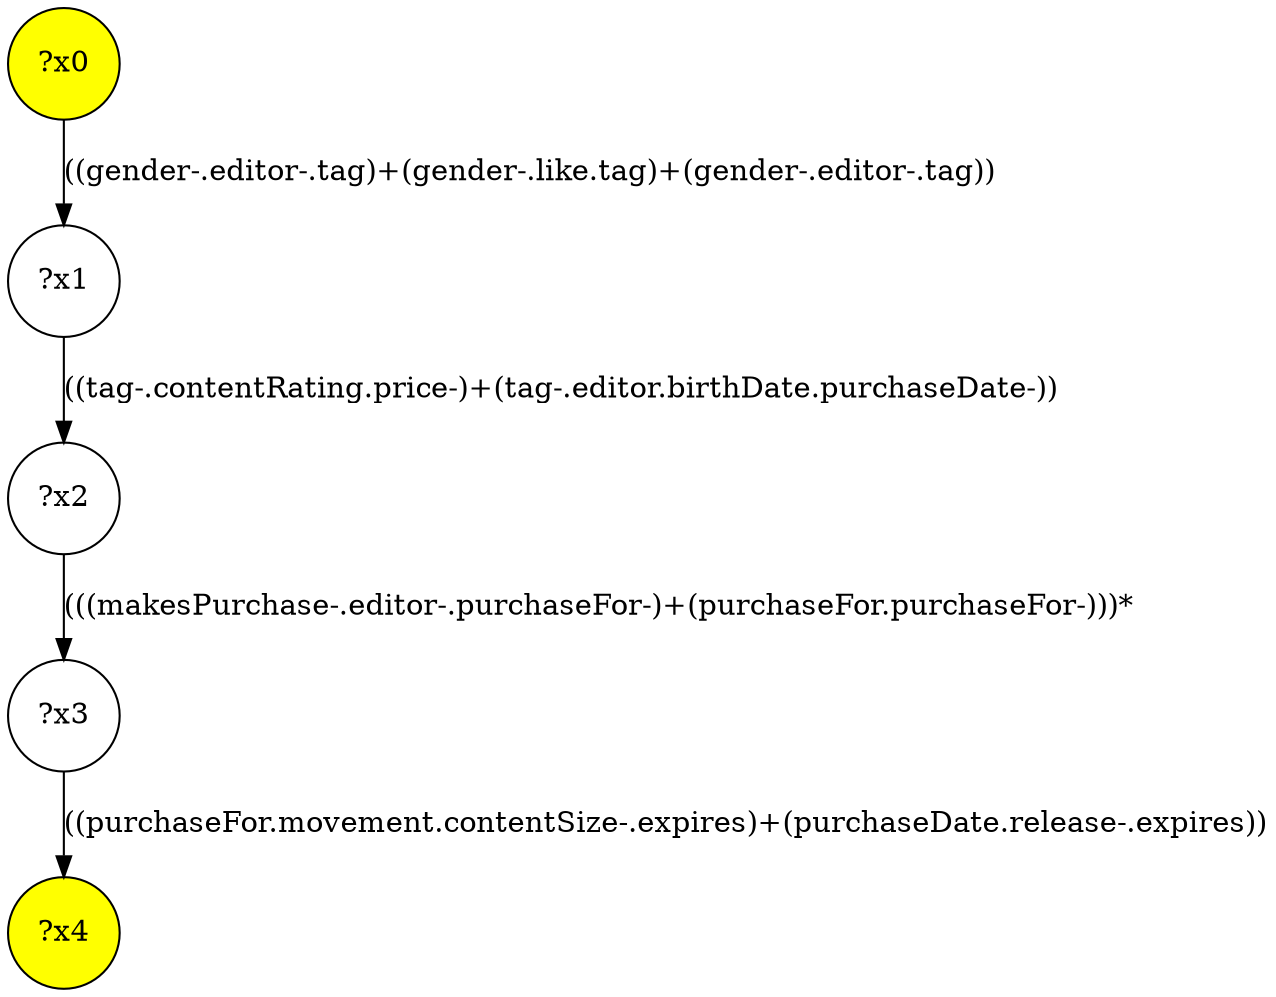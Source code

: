 digraph g {
	x0 [fillcolor="yellow", style="filled," shape=circle, label="?x0"];
	x4 [fillcolor="yellow", style="filled," shape=circle, label="?x4"];
	x1 [shape=circle, label="?x1"];
	x0 -> x1 [label="((gender-.editor-.tag)+(gender-.like.tag)+(gender-.editor-.tag))"];
	x2 [shape=circle, label="?x2"];
	x1 -> x2 [label="((tag-.contentRating.price-)+(tag-.editor.birthDate.purchaseDate-))"];
	x3 [shape=circle, label="?x3"];
	x2 -> x3 [label="(((makesPurchase-.editor-.purchaseFor-)+(purchaseFor.purchaseFor-)))*"];
	x3 -> x4 [label="((purchaseFor.movement.contentSize-.expires)+(purchaseDate.release-.expires))"];
}

